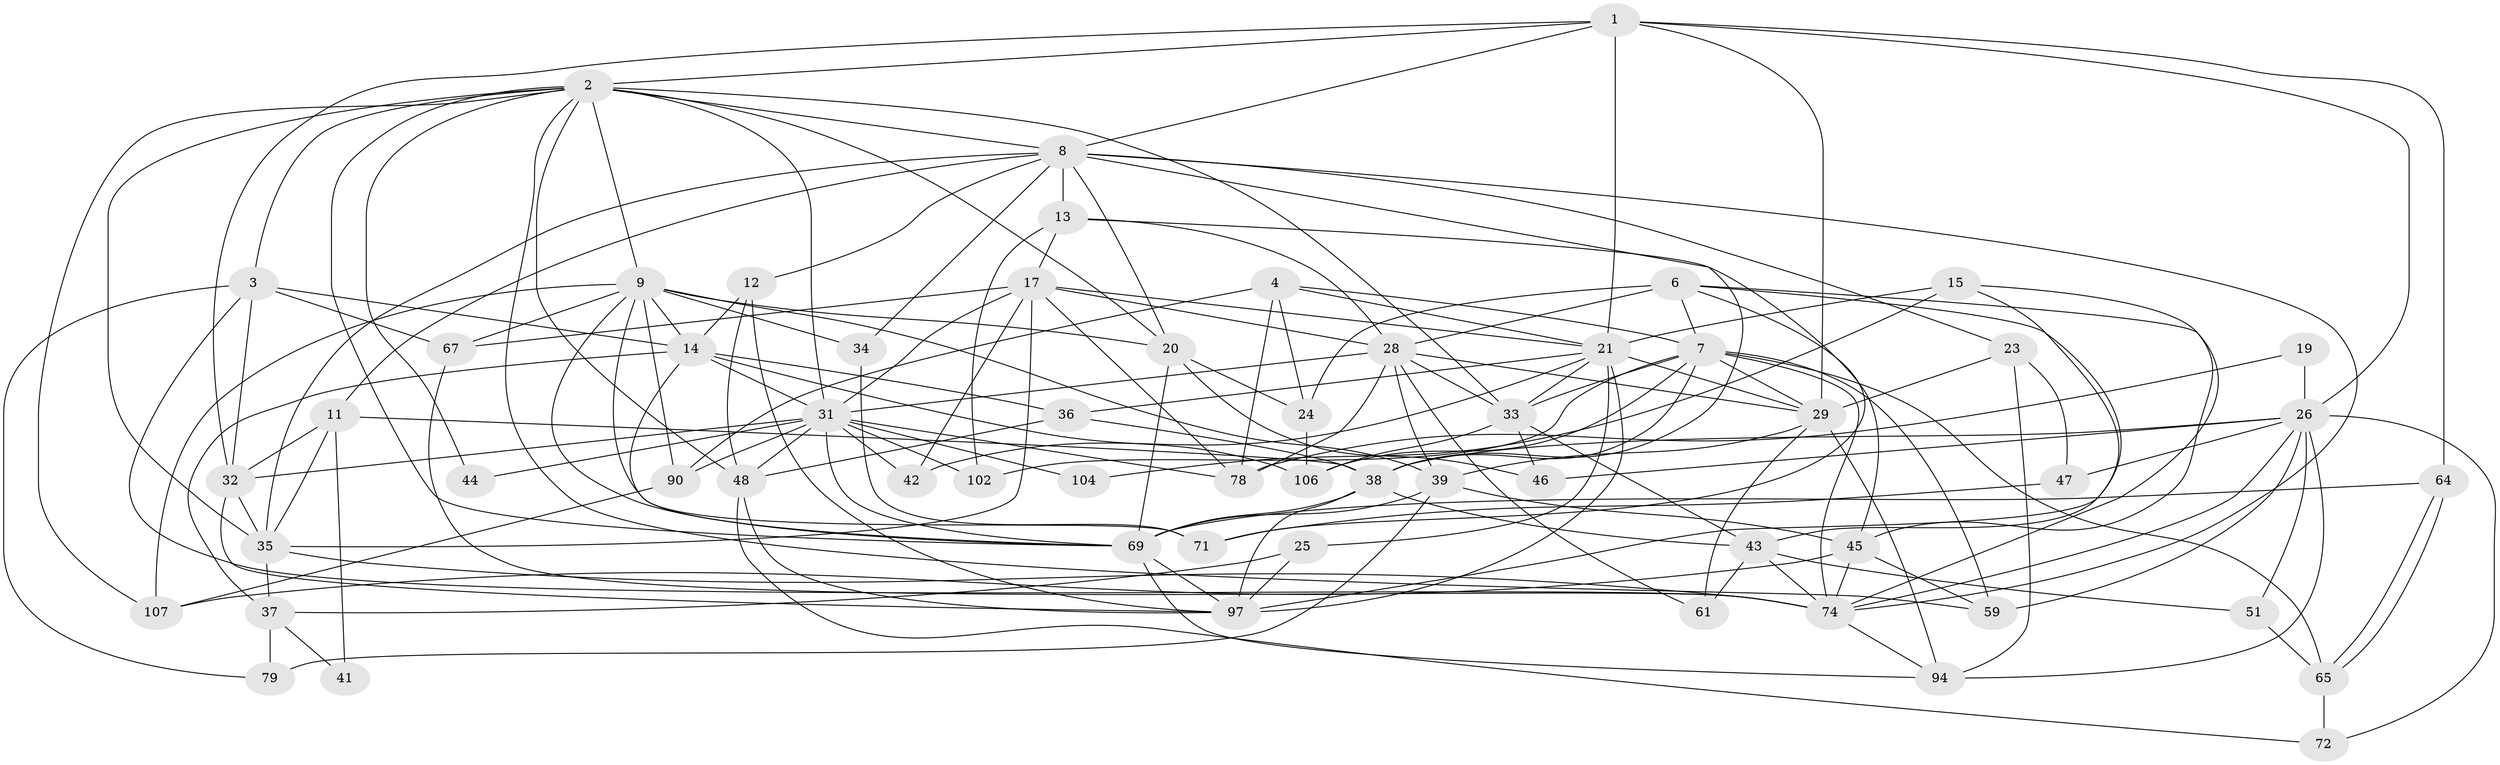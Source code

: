 // original degree distribution, {6: 0.1092436974789916, 5: 0.12605042016806722, 2: 0.15126050420168066, 3: 0.19327731092436976, 7: 0.025210084033613446, 4: 0.37815126050420167, 8: 0.008403361344537815, 9: 0.008403361344537815}
// Generated by graph-tools (version 1.1) at 2025/14/03/09/25 04:14:55]
// undirected, 59 vertices, 168 edges
graph export_dot {
graph [start="1"]
  node [color=gray90,style=filled];
  1 [super="+5+84"];
  2 [super="+55"];
  3 [super="+73"];
  4 [super="+99"];
  6 [super="+16"];
  7 [super="+10+58"];
  8 [super="+98+18"];
  9 [super="+87+49"];
  11;
  12;
  13 [super="+50"];
  14 [super="+108+100"];
  15;
  17 [super="+77"];
  19;
  20;
  21 [super="+57"];
  23 [super="+30"];
  24;
  25;
  26 [super="+88+116+56"];
  28 [super="+117+101"];
  29 [super="+76+62"];
  31 [super="+93+110+70"];
  32 [super="+53"];
  33 [super="+40"];
  34;
  35 [super="+63"];
  36 [super="+83"];
  37;
  38 [super="+81"];
  39 [super="+54"];
  41;
  42;
  43 [super="+60"];
  44;
  45 [super="+105"];
  46 [super="+109"];
  47;
  48;
  51;
  59;
  61;
  64;
  65;
  67;
  69 [super="+86"];
  71;
  72;
  74 [super="+111+75"];
  78 [super="+113"];
  79;
  90 [super="+96"];
  94;
  97 [super="+115"];
  102;
  104;
  106;
  107;
  1 -- 64;
  1 -- 26;
  1 -- 32;
  1 -- 21;
  1 -- 29;
  1 -- 8;
  1 -- 2;
  2 -- 44;
  2 -- 59;
  2 -- 107;
  2 -- 31 [weight=2];
  2 -- 35;
  2 -- 69;
  2 -- 9;
  2 -- 48;
  2 -- 20;
  2 -- 8;
  2 -- 33;
  2 -- 3;
  3 -- 14;
  3 -- 32;
  3 -- 67;
  3 -- 74;
  3 -- 79;
  4 -- 21;
  4 -- 90 [weight=2];
  4 -- 24;
  4 -- 78;
  4 -- 7;
  6 -- 24;
  6 -- 97;
  6 -- 74;
  6 -- 71;
  6 -- 28;
  6 -- 7;
  7 -- 59;
  7 -- 65 [weight=2];
  7 -- 102;
  7 -- 38;
  7 -- 74;
  7 -- 33;
  7 -- 106;
  7 -- 29;
  8 -- 12;
  8 -- 38;
  8 -- 23;
  8 -- 74;
  8 -- 13;
  8 -- 34;
  8 -- 11;
  8 -- 20;
  8 -- 35;
  9 -- 90;
  9 -- 39;
  9 -- 67;
  9 -- 69;
  9 -- 14;
  9 -- 34 [weight=2];
  9 -- 107;
  9 -- 20;
  9 -- 71;
  11 -- 41;
  11 -- 38;
  11 -- 32;
  11 -- 35;
  12 -- 48;
  12 -- 14;
  12 -- 97;
  13 -- 17;
  13 -- 45;
  13 -- 28;
  13 -- 102;
  14 -- 69;
  14 -- 37;
  14 -- 106;
  14 -- 31;
  14 -- 36;
  15 -- 45;
  15 -- 43;
  15 -- 104;
  15 -- 21;
  17 -- 78;
  17 -- 67;
  17 -- 21;
  17 -- 42;
  17 -- 28;
  17 -- 31;
  17 -- 35;
  19 -- 78;
  19 -- 26;
  20 -- 24;
  20 -- 69;
  20 -- 46;
  21 -- 36 [weight=2];
  21 -- 42;
  21 -- 25;
  21 -- 29;
  21 -- 97;
  21 -- 33;
  23 -- 29;
  23 -- 47;
  23 -- 94;
  24 -- 106;
  25 -- 97;
  25 -- 37;
  26 -- 94;
  26 -- 59;
  26 -- 72;
  26 -- 47;
  26 -- 46;
  26 -- 51;
  26 -- 74;
  26 -- 38;
  28 -- 33 [weight=2];
  28 -- 39;
  28 -- 31 [weight=2];
  28 -- 78;
  28 -- 61;
  28 -- 29;
  29 -- 61;
  29 -- 94;
  29 -- 39;
  31 -- 32;
  31 -- 102;
  31 -- 104;
  31 -- 90;
  31 -- 69;
  31 -- 42;
  31 -- 44;
  31 -- 48;
  31 -- 78;
  32 -- 97;
  32 -- 35;
  33 -- 46;
  33 -- 106;
  33 -- 43;
  34 -- 71;
  35 -- 37;
  35 -- 74;
  36 -- 48;
  36 -- 38;
  37 -- 41;
  37 -- 79;
  38 -- 97;
  38 -- 69;
  38 -- 43;
  39 -- 69;
  39 -- 45 [weight=2];
  39 -- 79;
  43 -- 61;
  43 -- 74;
  43 -- 51;
  45 -- 59;
  45 -- 107;
  45 -- 74;
  47 -- 71;
  48 -- 72;
  48 -- 97;
  51 -- 65;
  64 -- 65;
  64 -- 65;
  64 -- 69;
  65 -- 72;
  67 -- 74;
  69 -- 97;
  69 -- 94;
  74 -- 94;
  90 -- 107;
}
